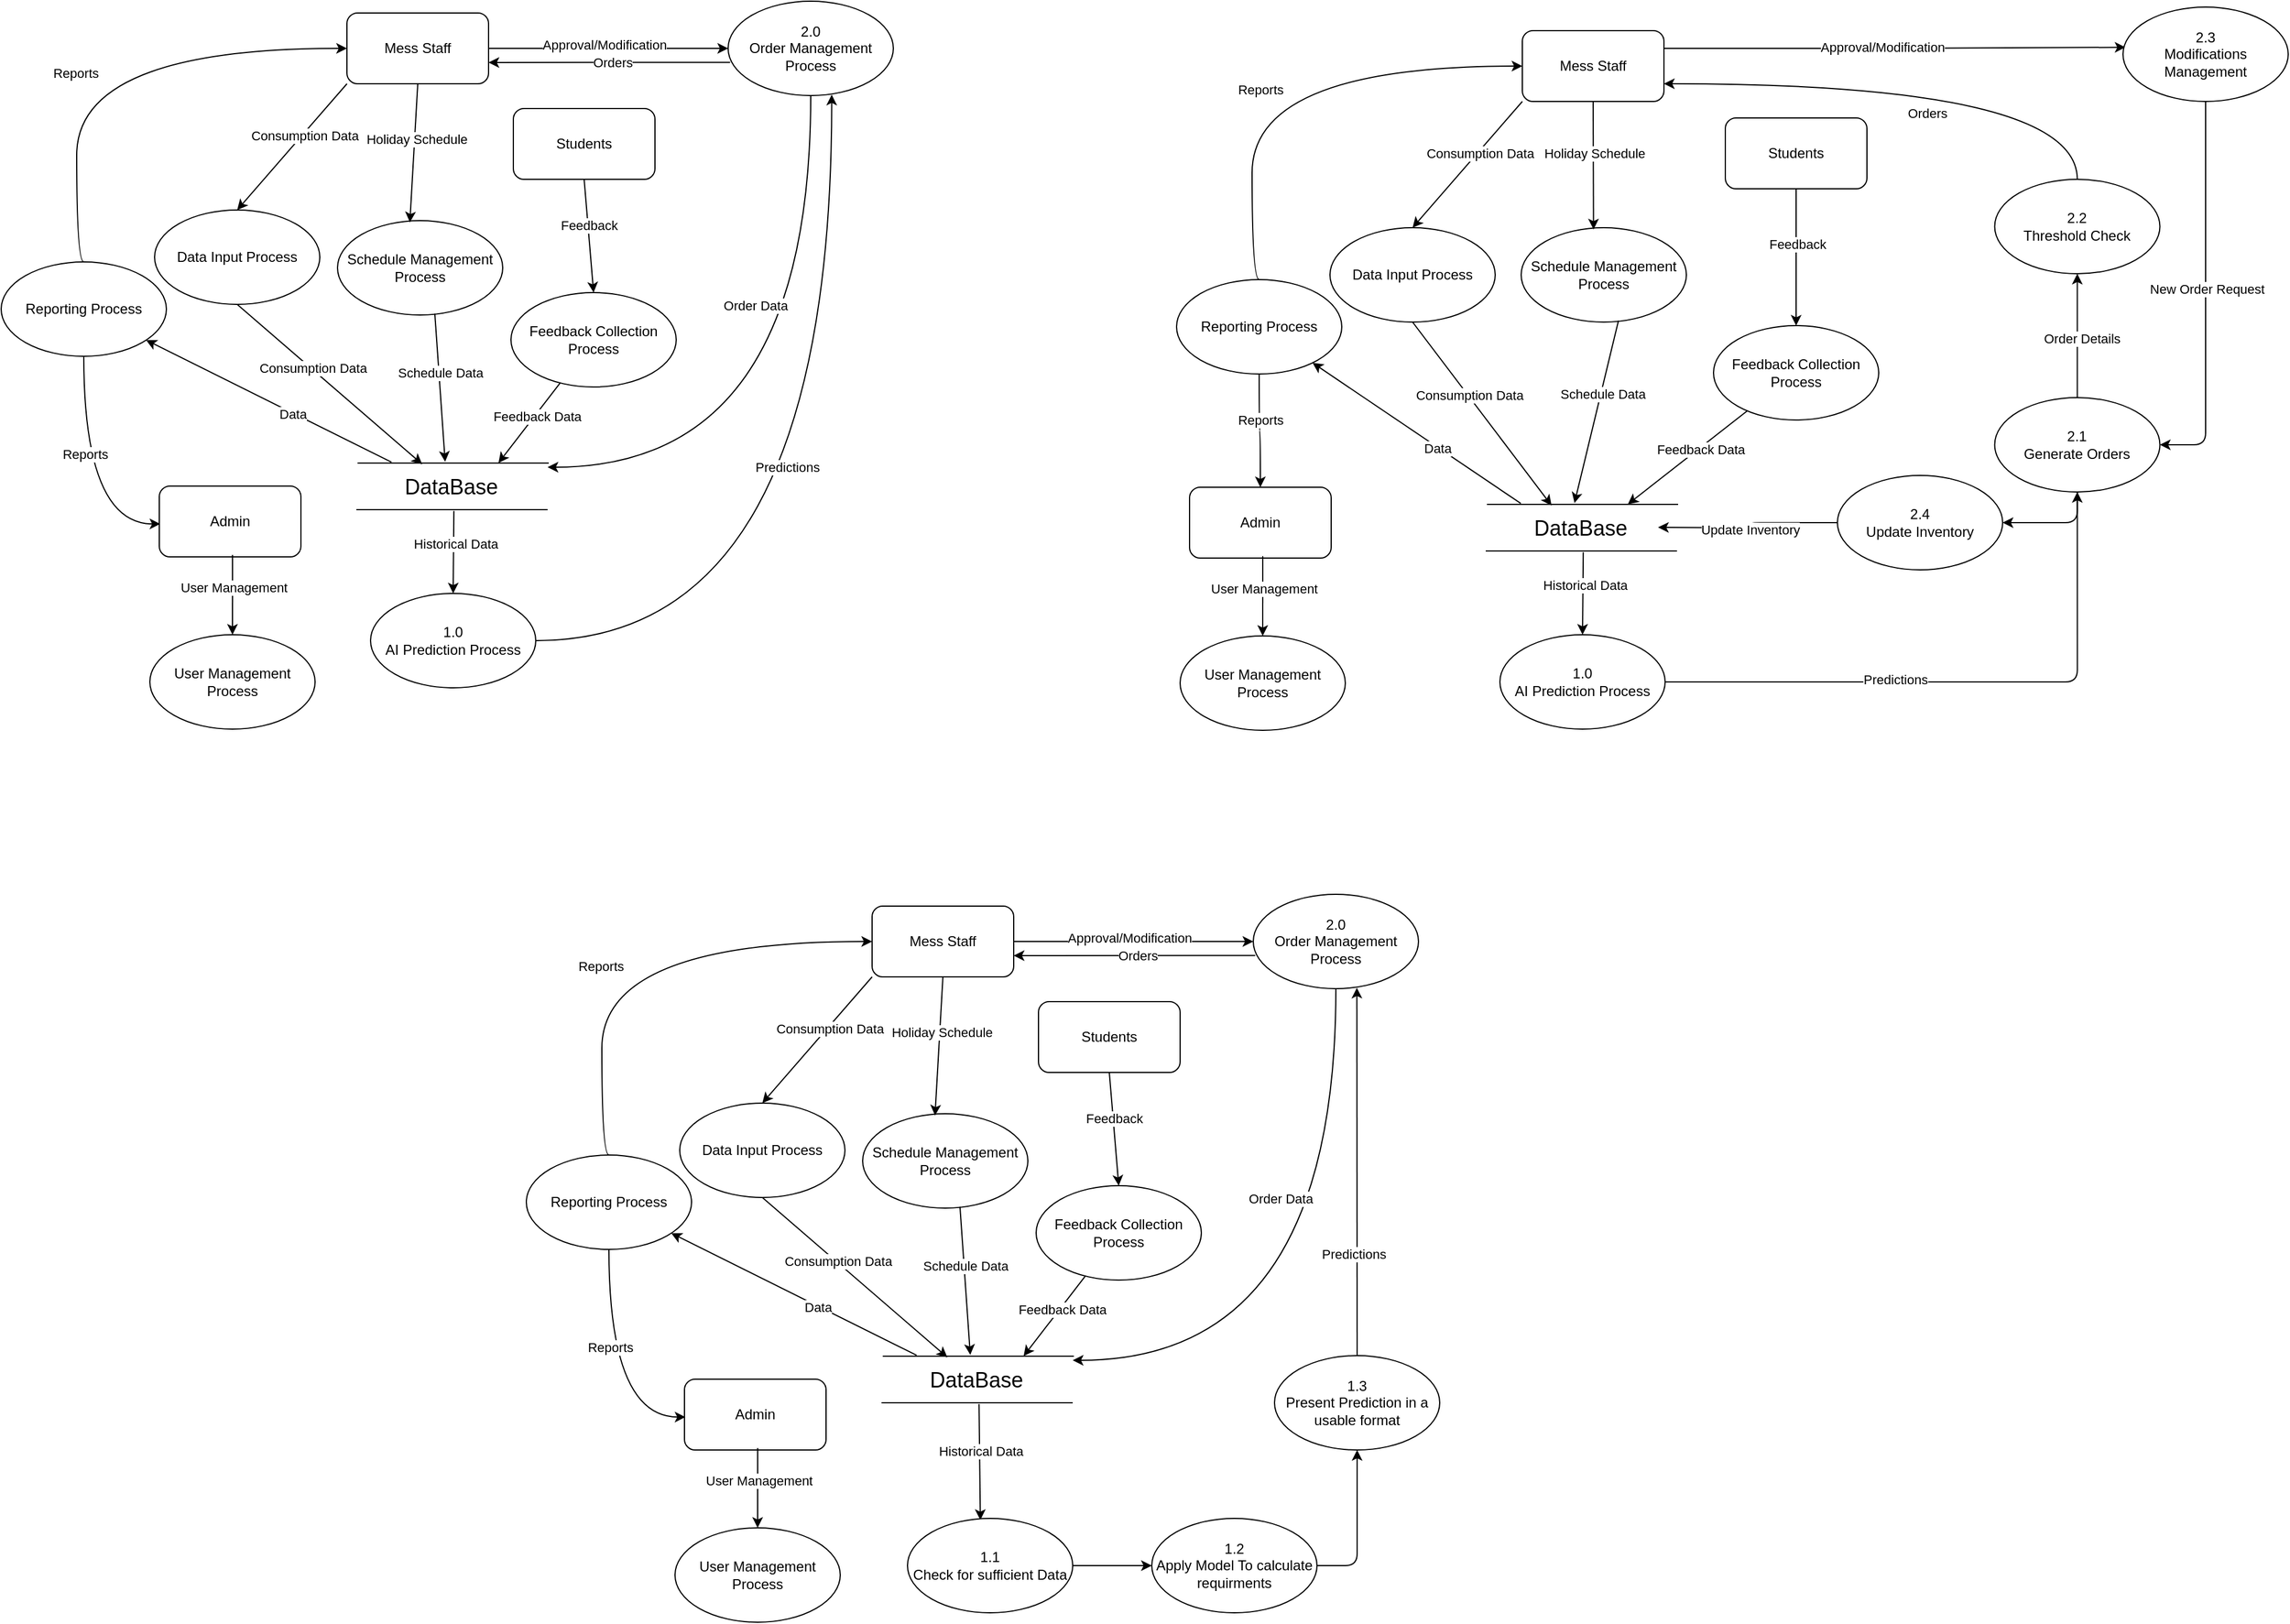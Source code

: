 <mxfile version="24.7.17">
  <diagram name="Page-1" id="_5lLeDn2Kaf3-pnOliNX">
    <mxGraphModel dx="4229" dy="1807" grid="0" gridSize="10" guides="1" tooltips="1" connect="1" arrows="1" fold="1" page="0" pageScale="1" pageWidth="827" pageHeight="1169" math="0" shadow="0">
      <root>
        <mxCell id="0" />
        <mxCell id="1" parent="0" />
        <mxCell id="Yee4-pFSkMJ26Bcqy1Td-12" value="Admin" style="rounded=1;whiteSpace=wrap;html=1;" vertex="1" parent="1">
          <mxGeometry x="-371" y="196" width="120" height="60" as="geometry" />
        </mxCell>
        <mxCell id="Yee4-pFSkMJ26Bcqy1Td-13" value="User Management Process" style="ellipse;whiteSpace=wrap;html=1;rounded=1;" vertex="1" parent="1">
          <mxGeometry x="-379" y="322" width="140" height="80" as="geometry" />
        </mxCell>
        <mxCell id="Yee4-pFSkMJ26Bcqy1Td-152" style="edgeStyle=orthogonalEdgeStyle;rounded=1;orthogonalLoop=1;jettySize=auto;html=1;entryX=0;entryY=0.5;entryDx=0;entryDy=0;" edge="1" parent="1" source="Yee4-pFSkMJ26Bcqy1Td-14" target="Yee4-pFSkMJ26Bcqy1Td-20">
          <mxGeometry relative="1" as="geometry" />
        </mxCell>
        <mxCell id="Yee4-pFSkMJ26Bcqy1Td-153" value="Approval/Modification" style="edgeLabel;html=1;align=center;verticalAlign=middle;resizable=0;points=[];rounded=1;" vertex="1" connectable="0" parent="Yee4-pFSkMJ26Bcqy1Td-152">
          <mxGeometry x="-0.04" y="3" relative="1" as="geometry">
            <mxPoint as="offset" />
          </mxGeometry>
        </mxCell>
        <mxCell id="Yee4-pFSkMJ26Bcqy1Td-14" value="Mess Staff" style="rounded=1;whiteSpace=wrap;html=1;" vertex="1" parent="1">
          <mxGeometry x="-212" y="-205" width="120" height="60" as="geometry" />
        </mxCell>
        <mxCell id="Yee4-pFSkMJ26Bcqy1Td-15" value="Data Input Process" style="ellipse;whiteSpace=wrap;html=1;rounded=1;" vertex="1" parent="1">
          <mxGeometry x="-375" y="-38" width="140" height="80" as="geometry" />
        </mxCell>
        <mxCell id="Yee4-pFSkMJ26Bcqy1Td-16" value="Schedule Management Process" style="ellipse;whiteSpace=wrap;html=1;rounded=1;" vertex="1" parent="1">
          <mxGeometry x="-220" y="-29" width="140" height="80" as="geometry" />
        </mxCell>
        <mxCell id="Yee4-pFSkMJ26Bcqy1Td-17" value="Students" style="rounded=1;whiteSpace=wrap;html=1;" vertex="1" parent="1">
          <mxGeometry x="-71" y="-124" width="120" height="60" as="geometry" />
        </mxCell>
        <mxCell id="Yee4-pFSkMJ26Bcqy1Td-18" value="Feedback Collection Process" style="ellipse;whiteSpace=wrap;html=1;rounded=1;" vertex="1" parent="1">
          <mxGeometry x="-73" y="32" width="140" height="80" as="geometry" />
        </mxCell>
        <mxCell id="Yee4-pFSkMJ26Bcqy1Td-19" value="1.0&lt;br&gt;&lt;div&gt;AI Prediction Process&lt;/div&gt;" style="ellipse;whiteSpace=wrap;html=1;rounded=1;" vertex="1" parent="1">
          <mxGeometry x="-192" y="287" width="140" height="80" as="geometry" />
        </mxCell>
        <mxCell id="Yee4-pFSkMJ26Bcqy1Td-20" value="2.0&lt;br&gt;&lt;div&gt;Order Management Process&lt;/div&gt;" style="ellipse;whiteSpace=wrap;html=1;rounded=1;" vertex="1" parent="1">
          <mxGeometry x="111" y="-215" width="140" height="80" as="geometry" />
        </mxCell>
        <mxCell id="Yee4-pFSkMJ26Bcqy1Td-22" value="Reporting Process" style="ellipse;whiteSpace=wrap;html=1;rounded=1;" vertex="1" parent="1">
          <mxGeometry x="-505" y="6" width="140" height="80" as="geometry" />
        </mxCell>
        <mxCell id="Yee4-pFSkMJ26Bcqy1Td-23" value="" style="endArrow=classic;html=1;exitX=0.517;exitY=0.973;exitDx=0;exitDy=0;entryX=0.5;entryY=0;entryDx=0;entryDy=0;edgeStyle=orthogonalEdgeStyle;curved=1;exitPerimeter=0;" edge="1" parent="1" source="Yee4-pFSkMJ26Bcqy1Td-12" target="Yee4-pFSkMJ26Bcqy1Td-13">
          <mxGeometry width="50" height="50" relative="1" as="geometry">
            <mxPoint x="-370" y="496" as="sourcePoint" />
            <mxPoint x="-320" y="446" as="targetPoint" />
          </mxGeometry>
        </mxCell>
        <mxCell id="Yee4-pFSkMJ26Bcqy1Td-24" value="User Management" style="edgeLabel;html=1;align=center;verticalAlign=middle;resizable=0;points=[];rounded=1;" vertex="1" connectable="0" parent="Yee4-pFSkMJ26Bcqy1Td-23">
          <mxGeometry x="-0.2" y="1" relative="1" as="geometry">
            <mxPoint as="offset" />
          </mxGeometry>
        </mxCell>
        <mxCell id="Yee4-pFSkMJ26Bcqy1Td-25" value="" style="endArrow=classic;html=1;exitX=0;exitY=1;exitDx=0;exitDy=0;entryX=0.5;entryY=0;entryDx=0;entryDy=0;" edge="1" parent="1" source="Yee4-pFSkMJ26Bcqy1Td-14" target="Yee4-pFSkMJ26Bcqy1Td-15">
          <mxGeometry width="50" height="50" relative="1" as="geometry">
            <mxPoint x="-370" y="496" as="sourcePoint" />
            <mxPoint x="-320" y="446" as="targetPoint" />
          </mxGeometry>
        </mxCell>
        <mxCell id="Yee4-pFSkMJ26Bcqy1Td-26" value="Consumption Data" style="edgeLabel;html=1;align=center;verticalAlign=middle;resizable=0;points=[];rounded=1;" vertex="1" connectable="0" parent="Yee4-pFSkMJ26Bcqy1Td-25">
          <mxGeometry x="-0.2" y="1" relative="1" as="geometry">
            <mxPoint as="offset" />
          </mxGeometry>
        </mxCell>
        <mxCell id="Yee4-pFSkMJ26Bcqy1Td-27" value="" style="endArrow=classic;html=1;exitX=0.5;exitY=1;exitDx=0;exitDy=0;entryX=0.438;entryY=0.018;entryDx=0;entryDy=0;entryPerimeter=0;" edge="1" parent="1" source="Yee4-pFSkMJ26Bcqy1Td-14" target="Yee4-pFSkMJ26Bcqy1Td-16">
          <mxGeometry width="50" height="50" relative="1" as="geometry">
            <mxPoint x="-370" y="496" as="sourcePoint" />
            <mxPoint x="-320" y="446" as="targetPoint" />
          </mxGeometry>
        </mxCell>
        <mxCell id="Yee4-pFSkMJ26Bcqy1Td-28" value="Holiday Schedule" style="edgeLabel;html=1;align=center;verticalAlign=middle;resizable=0;points=[];rounded=1;" vertex="1" connectable="0" parent="Yee4-pFSkMJ26Bcqy1Td-27">
          <mxGeometry x="-0.2" y="1" relative="1" as="geometry">
            <mxPoint as="offset" />
          </mxGeometry>
        </mxCell>
        <mxCell id="Yee4-pFSkMJ26Bcqy1Td-29" value="" style="endArrow=classic;html=1;exitX=0.5;exitY=1;exitDx=0;exitDy=0;entryX=0.5;entryY=0;entryDx=0;entryDy=0;" edge="1" parent="1" source="Yee4-pFSkMJ26Bcqy1Td-17" target="Yee4-pFSkMJ26Bcqy1Td-18">
          <mxGeometry width="50" height="50" relative="1" as="geometry">
            <mxPoint x="-370" y="496" as="sourcePoint" />
            <mxPoint x="-320" y="446" as="targetPoint" />
          </mxGeometry>
        </mxCell>
        <mxCell id="Yee4-pFSkMJ26Bcqy1Td-30" value="Feedback" style="edgeLabel;html=1;align=center;verticalAlign=middle;resizable=0;points=[];rounded=1;" vertex="1" connectable="0" parent="Yee4-pFSkMJ26Bcqy1Td-29">
          <mxGeometry x="-0.2" y="1" relative="1" as="geometry">
            <mxPoint as="offset" />
          </mxGeometry>
        </mxCell>
        <mxCell id="Yee4-pFSkMJ26Bcqy1Td-33" value="" style="endArrow=classic;html=1;exitX=0.5;exitY=1;exitDx=0;exitDy=0;entryX=0.338;entryY=0.589;entryDx=0;entryDy=0;entryPerimeter=0;" edge="1" parent="1" source="Yee4-pFSkMJ26Bcqy1Td-15" target="Yee4-pFSkMJ26Bcqy1Td-66">
          <mxGeometry width="50" height="50" relative="1" as="geometry">
            <mxPoint x="-370" y="496" as="sourcePoint" />
            <mxPoint x="-152" y="172" as="targetPoint" />
          </mxGeometry>
        </mxCell>
        <mxCell id="Yee4-pFSkMJ26Bcqy1Td-34" value="Consumption Data" style="edgeLabel;html=1;align=center;verticalAlign=middle;resizable=0;points=[];rounded=1;" vertex="1" connectable="0" parent="Yee4-pFSkMJ26Bcqy1Td-33">
          <mxGeometry x="-0.2" y="1" relative="1" as="geometry">
            <mxPoint as="offset" />
          </mxGeometry>
        </mxCell>
        <mxCell id="Yee4-pFSkMJ26Bcqy1Td-35" value="" style="endArrow=classic;html=1;exitX=0.589;exitY=0.985;exitDx=0;exitDy=0;exitPerimeter=0;entryX=0.458;entryY=0.397;entryDx=0;entryDy=0;entryPerimeter=0;" edge="1" parent="1" source="Yee4-pFSkMJ26Bcqy1Td-16" target="Yee4-pFSkMJ26Bcqy1Td-66">
          <mxGeometry width="50" height="50" relative="1" as="geometry">
            <mxPoint x="-370" y="496" as="sourcePoint" />
            <mxPoint x="-122" y="130" as="targetPoint" />
          </mxGeometry>
        </mxCell>
        <mxCell id="Yee4-pFSkMJ26Bcqy1Td-36" value="Schedule Data" style="edgeLabel;html=1;align=center;verticalAlign=middle;resizable=0;points=[];rounded=1;" vertex="1" connectable="0" parent="Yee4-pFSkMJ26Bcqy1Td-35">
          <mxGeometry x="-0.2" y="1" relative="1" as="geometry">
            <mxPoint as="offset" />
          </mxGeometry>
        </mxCell>
        <mxCell id="Yee4-pFSkMJ26Bcqy1Td-37" value="" style="endArrow=classic;html=1;entryX=0.737;entryY=0.493;entryDx=0;entryDy=0;entryPerimeter=0;" edge="1" parent="1" source="Yee4-pFSkMJ26Bcqy1Td-18" target="Yee4-pFSkMJ26Bcqy1Td-66">
          <mxGeometry width="50" height="50" relative="1" as="geometry">
            <mxPoint x="-370" y="496" as="sourcePoint" />
            <mxPoint x="-93.86" y="142.32" as="targetPoint" />
          </mxGeometry>
        </mxCell>
        <mxCell id="Yee4-pFSkMJ26Bcqy1Td-38" value="Feedback Data" style="edgeLabel;html=1;align=center;verticalAlign=middle;resizable=0;points=[];rounded=1;" vertex="1" connectable="0" parent="Yee4-pFSkMJ26Bcqy1Td-37">
          <mxGeometry x="-0.2" y="1" relative="1" as="geometry">
            <mxPoint as="offset" />
          </mxGeometry>
        </mxCell>
        <mxCell id="Yee4-pFSkMJ26Bcqy1Td-39" value="" style="endArrow=classic;html=1;entryX=0.5;entryY=0;entryDx=0;entryDy=0;exitX=0.51;exitY=0.64;exitDx=0;exitDy=0;exitPerimeter=0;" edge="1" parent="1" source="Yee4-pFSkMJ26Bcqy1Td-67" target="Yee4-pFSkMJ26Bcqy1Td-19">
          <mxGeometry width="50" height="50" relative="1" as="geometry">
            <mxPoint x="-120" y="227" as="sourcePoint" />
            <mxPoint x="-110" y="421" as="targetPoint" />
          </mxGeometry>
        </mxCell>
        <mxCell id="Yee4-pFSkMJ26Bcqy1Td-40" value="Historical Data" style="edgeLabel;html=1;align=center;verticalAlign=middle;resizable=0;points=[];rounded=1;" vertex="1" connectable="0" parent="Yee4-pFSkMJ26Bcqy1Td-39">
          <mxGeometry x="-0.2" y="1" relative="1" as="geometry">
            <mxPoint as="offset" />
          </mxGeometry>
        </mxCell>
        <mxCell id="Yee4-pFSkMJ26Bcqy1Td-41" value="" style="endArrow=classic;html=1;exitX=0.5;exitY=1;exitDx=0;exitDy=0;edgeStyle=orthogonalEdgeStyle;curved=1;entryX=0.994;entryY=0.818;entryDx=0;entryDy=0;entryPerimeter=0;" edge="1" parent="1" source="Yee4-pFSkMJ26Bcqy1Td-20" target="Yee4-pFSkMJ26Bcqy1Td-66">
          <mxGeometry width="50" height="50" relative="1" as="geometry">
            <mxPoint x="-370" y="496" as="sourcePoint" />
            <mxPoint x="-121" y="173" as="targetPoint" />
          </mxGeometry>
        </mxCell>
        <mxCell id="Yee4-pFSkMJ26Bcqy1Td-42" value="Order Data" style="edgeLabel;html=1;align=center;verticalAlign=middle;resizable=0;points=[];rounded=1;" vertex="1" connectable="0" parent="Yee4-pFSkMJ26Bcqy1Td-41">
          <mxGeometry x="-0.2" y="1" relative="1" as="geometry">
            <mxPoint x="-48" y="-37" as="offset" />
          </mxGeometry>
        </mxCell>
        <mxCell id="Yee4-pFSkMJ26Bcqy1Td-43" value="" style="endArrow=classic;html=1;entryX=1;entryY=0.5;entryDx=0;entryDy=0;exitX=0.012;exitY=0.648;exitDx=0;exitDy=0;exitPerimeter=0;" edge="1" parent="1" source="Yee4-pFSkMJ26Bcqy1Td-20">
          <mxGeometry width="50" height="50" relative="1" as="geometry">
            <mxPoint x="78" y="-163" as="sourcePoint" />
            <mxPoint x="-92" y="-163" as="targetPoint" />
          </mxGeometry>
        </mxCell>
        <mxCell id="Yee4-pFSkMJ26Bcqy1Td-44" value="Orders" style="edgeLabel;html=1;align=center;verticalAlign=middle;resizable=0;points=[];rounded=1;" vertex="1" connectable="0" parent="Yee4-pFSkMJ26Bcqy1Td-43">
          <mxGeometry x="-0.2" y="1" relative="1" as="geometry">
            <mxPoint x="-18" y="-1" as="offset" />
          </mxGeometry>
        </mxCell>
        <mxCell id="Yee4-pFSkMJ26Bcqy1Td-45" value="" style="endArrow=classic;html=1;exitX=0.5;exitY=1;exitDx=0;exitDy=0;entryX=0.007;entryY=0.535;entryDx=0;entryDy=0;edgeStyle=orthogonalEdgeStyle;curved=1;entryPerimeter=0;" edge="1" parent="1" source="Yee4-pFSkMJ26Bcqy1Td-22" target="Yee4-pFSkMJ26Bcqy1Td-12">
          <mxGeometry width="50" height="50" relative="1" as="geometry">
            <mxPoint x="-370" y="496" as="sourcePoint" />
            <mxPoint x="-320" y="446" as="targetPoint" />
          </mxGeometry>
        </mxCell>
        <mxCell id="Yee4-pFSkMJ26Bcqy1Td-46" value="Reports" style="edgeLabel;html=1;align=center;verticalAlign=middle;resizable=0;points=[];rounded=1;" vertex="1" connectable="0" parent="Yee4-pFSkMJ26Bcqy1Td-45">
          <mxGeometry x="-0.2" y="1" relative="1" as="geometry">
            <mxPoint as="offset" />
          </mxGeometry>
        </mxCell>
        <mxCell id="Yee4-pFSkMJ26Bcqy1Td-47" value="" style="endArrow=classic;html=1;exitX=0.5;exitY=0;exitDx=0;exitDy=0;entryX=0;entryY=0.5;entryDx=0;entryDy=0;edgeStyle=orthogonalEdgeStyle;curved=1;" edge="1" parent="1" source="Yee4-pFSkMJ26Bcqy1Td-22" target="Yee4-pFSkMJ26Bcqy1Td-14">
          <mxGeometry width="50" height="50" relative="1" as="geometry">
            <mxPoint x="-370" y="496" as="sourcePoint" />
            <mxPoint x="-320" y="446" as="targetPoint" />
            <Array as="points">
              <mxPoint x="-441" y="6" />
              <mxPoint x="-441" y="-175" />
            </Array>
          </mxGeometry>
        </mxCell>
        <mxCell id="Yee4-pFSkMJ26Bcqy1Td-48" value="Reports" style="edgeLabel;html=1;align=center;verticalAlign=middle;resizable=0;points=[];rounded=1;" vertex="1" connectable="0" parent="Yee4-pFSkMJ26Bcqy1Td-47">
          <mxGeometry x="-0.2" y="1" relative="1" as="geometry">
            <mxPoint as="offset" />
          </mxGeometry>
        </mxCell>
        <mxCell id="Yee4-pFSkMJ26Bcqy1Td-49" value="" style="endArrow=classic;html=1;exitX=0.177;exitY=0.428;exitDx=0;exitDy=0;exitPerimeter=0;" edge="1" parent="1" source="Yee4-pFSkMJ26Bcqy1Td-66" target="Yee4-pFSkMJ26Bcqy1Td-22">
          <mxGeometry width="50" height="50" relative="1" as="geometry">
            <mxPoint x="-147.8" y="206.0" as="sourcePoint" />
            <mxPoint x="-320" y="446" as="targetPoint" />
          </mxGeometry>
        </mxCell>
        <mxCell id="Yee4-pFSkMJ26Bcqy1Td-50" value="Data" style="edgeLabel;html=1;align=center;verticalAlign=middle;resizable=0;points=[];rounded=1;" vertex="1" connectable="0" parent="Yee4-pFSkMJ26Bcqy1Td-49">
          <mxGeometry x="-0.2" y="1" relative="1" as="geometry">
            <mxPoint as="offset" />
          </mxGeometry>
        </mxCell>
        <mxCell id="Yee4-pFSkMJ26Bcqy1Td-66" value="" style="line;strokeWidth=1;fillColor=none;align=left;verticalAlign=middle;spacingTop=-1;spacingLeft=3;spacingRight=3;rotatable=0;labelPosition=right;points=[];portConstraint=eastwest;strokeColor=inherit;rounded=1;" vertex="1" parent="1">
          <mxGeometry x="-203" y="171" width="162" height="11" as="geometry" />
        </mxCell>
        <mxCell id="Yee4-pFSkMJ26Bcqy1Td-67" value="" style="line;strokeWidth=1;fillColor=none;align=left;verticalAlign=middle;spacingTop=-1;spacingLeft=3;spacingRight=3;rotatable=0;labelPosition=right;points=[];portConstraint=eastwest;strokeColor=inherit;rounded=1;" vertex="1" parent="1">
          <mxGeometry x="-204" y="212" width="162" height="8" as="geometry" />
        </mxCell>
        <mxCell id="Yee4-pFSkMJ26Bcqy1Td-71" value="&lt;font style=&quot;font-size: 18px;&quot;&gt;DataBase&lt;/font&gt;" style="text;html=1;align=center;verticalAlign=middle;resizable=0;points=[];autosize=1;strokeColor=none;fillColor=none;" vertex="1" parent="1">
          <mxGeometry x="-172.5" y="180" width="97" height="34" as="geometry" />
        </mxCell>
        <mxCell id="Yee4-pFSkMJ26Bcqy1Td-72" style="edgeStyle=orthogonalEdgeStyle;rounded=1;orthogonalLoop=1;jettySize=auto;html=1;entryX=0.627;entryY=0.99;entryDx=0;entryDy=0;entryPerimeter=0;curved=1;" edge="1" parent="1" source="Yee4-pFSkMJ26Bcqy1Td-19" target="Yee4-pFSkMJ26Bcqy1Td-20">
          <mxGeometry relative="1" as="geometry" />
        </mxCell>
        <mxCell id="Yee4-pFSkMJ26Bcqy1Td-73" value="Predictions" style="edgeLabel;html=1;align=center;verticalAlign=middle;resizable=0;points=[];rounded=1;" vertex="1" connectable="0" parent="Yee4-pFSkMJ26Bcqy1Td-72">
          <mxGeometry x="0.116" y="38" relative="1" as="geometry">
            <mxPoint as="offset" />
          </mxGeometry>
        </mxCell>
        <mxCell id="Yee4-pFSkMJ26Bcqy1Td-110" value="Admin" style="rounded=1;whiteSpace=wrap;html=1;" vertex="1" parent="1">
          <mxGeometry x="502" y="197" width="120" height="60" as="geometry" />
        </mxCell>
        <mxCell id="Yee4-pFSkMJ26Bcqy1Td-111" value="User Management Process" style="ellipse;whiteSpace=wrap;html=1;rounded=1;" vertex="1" parent="1">
          <mxGeometry x="494" y="323" width="140" height="80" as="geometry" />
        </mxCell>
        <mxCell id="Yee4-pFSkMJ26Bcqy1Td-156" style="edgeStyle=orthogonalEdgeStyle;rounded=1;orthogonalLoop=1;jettySize=auto;html=1;exitX=1;exitY=0.25;exitDx=0;exitDy=0;entryX=0.015;entryY=0.426;entryDx=0;entryDy=0;entryPerimeter=0;" edge="1" parent="1" source="Yee4-pFSkMJ26Bcqy1Td-112" target="Yee4-pFSkMJ26Bcqy1Td-149">
          <mxGeometry relative="1" as="geometry">
            <mxPoint x="1013.947" y="-175.158" as="targetPoint" />
          </mxGeometry>
        </mxCell>
        <mxCell id="Yee4-pFSkMJ26Bcqy1Td-158" value="Text" style="edgeLabel;html=1;align=center;verticalAlign=middle;resizable=0;points=[];rounded=1;" vertex="1" connectable="0" parent="Yee4-pFSkMJ26Bcqy1Td-156">
          <mxGeometry x="-0.065" y="-1" relative="1" as="geometry">
            <mxPoint as="offset" />
          </mxGeometry>
        </mxCell>
        <mxCell id="Yee4-pFSkMJ26Bcqy1Td-159" value="Approval/Modification" style="edgeLabel;html=1;align=center;verticalAlign=middle;resizable=0;points=[];rounded=1;" vertex="1" connectable="0" parent="Yee4-pFSkMJ26Bcqy1Td-156">
          <mxGeometry x="-0.059" y="-3" relative="1" as="geometry">
            <mxPoint y="-4" as="offset" />
          </mxGeometry>
        </mxCell>
        <mxCell id="Yee4-pFSkMJ26Bcqy1Td-112" value="Mess Staff" style="rounded=1;whiteSpace=wrap;html=1;" vertex="1" parent="1">
          <mxGeometry x="784" y="-190" width="120" height="60" as="geometry" />
        </mxCell>
        <mxCell id="Yee4-pFSkMJ26Bcqy1Td-113" value="Data Input Process" style="ellipse;whiteSpace=wrap;html=1;rounded=1;" vertex="1" parent="1">
          <mxGeometry x="621" y="-23" width="140" height="80" as="geometry" />
        </mxCell>
        <mxCell id="Yee4-pFSkMJ26Bcqy1Td-114" value="Schedule Management Process" style="ellipse;whiteSpace=wrap;html=1;rounded=1;" vertex="1" parent="1">
          <mxGeometry x="783" y="-23" width="140" height="80" as="geometry" />
        </mxCell>
        <mxCell id="Yee4-pFSkMJ26Bcqy1Td-115" value="Students" style="rounded=1;whiteSpace=wrap;html=1;" vertex="1" parent="1">
          <mxGeometry x="956" y="-116" width="120" height="60" as="geometry" />
        </mxCell>
        <mxCell id="Yee4-pFSkMJ26Bcqy1Td-116" value="Feedback Collection Process" style="ellipse;whiteSpace=wrap;html=1;rounded=1;" vertex="1" parent="1">
          <mxGeometry x="946" y="60" width="140" height="80" as="geometry" />
        </mxCell>
        <mxCell id="Yee4-pFSkMJ26Bcqy1Td-148" style="edgeStyle=orthogonalEdgeStyle;rounded=1;orthogonalLoop=1;jettySize=auto;html=1;entryX=0.5;entryY=1;entryDx=0;entryDy=0;" edge="1" parent="1" source="Yee4-pFSkMJ26Bcqy1Td-117" target="Yee4-pFSkMJ26Bcqy1Td-146">
          <mxGeometry relative="1" as="geometry" />
        </mxCell>
        <mxCell id="Yee4-pFSkMJ26Bcqy1Td-151" value="Predictions" style="edgeLabel;html=1;align=center;verticalAlign=middle;resizable=0;points=[];rounded=1;" vertex="1" connectable="0" parent="Yee4-pFSkMJ26Bcqy1Td-148">
          <mxGeometry x="-0.236" y="2" relative="1" as="geometry">
            <mxPoint as="offset" />
          </mxGeometry>
        </mxCell>
        <mxCell id="Yee4-pFSkMJ26Bcqy1Td-117" value="1.0&lt;br&gt;&lt;div&gt;AI Prediction Process&lt;/div&gt;" style="ellipse;whiteSpace=wrap;html=1;rounded=1;" vertex="1" parent="1">
          <mxGeometry x="765" y="322" width="140" height="80" as="geometry" />
        </mxCell>
        <mxCell id="Yee4-pFSkMJ26Bcqy1Td-118" value="Reporting Process" style="ellipse;whiteSpace=wrap;html=1;rounded=1;" vertex="1" parent="1">
          <mxGeometry x="491" y="21" width="140" height="80" as="geometry" />
        </mxCell>
        <mxCell id="Yee4-pFSkMJ26Bcqy1Td-119" value="" style="endArrow=classic;html=1;exitX=0.517;exitY=0.973;exitDx=0;exitDy=0;entryX=0.5;entryY=0;entryDx=0;entryDy=0;edgeStyle=orthogonalEdgeStyle;curved=1;exitPerimeter=0;" edge="1" parent="1" source="Yee4-pFSkMJ26Bcqy1Td-110" target="Yee4-pFSkMJ26Bcqy1Td-111">
          <mxGeometry width="50" height="50" relative="1" as="geometry">
            <mxPoint x="503" y="497" as="sourcePoint" />
            <mxPoint x="553" y="447" as="targetPoint" />
          </mxGeometry>
        </mxCell>
        <mxCell id="Yee4-pFSkMJ26Bcqy1Td-120" value="User Management" style="edgeLabel;html=1;align=center;verticalAlign=middle;resizable=0;points=[];rounded=1;" vertex="1" connectable="0" parent="Yee4-pFSkMJ26Bcqy1Td-119">
          <mxGeometry x="-0.2" y="1" relative="1" as="geometry">
            <mxPoint as="offset" />
          </mxGeometry>
        </mxCell>
        <mxCell id="Yee4-pFSkMJ26Bcqy1Td-121" value="" style="endArrow=classic;html=1;exitX=0;exitY=1;exitDx=0;exitDy=0;entryX=0.5;entryY=0;entryDx=0;entryDy=0;" edge="1" parent="1" source="Yee4-pFSkMJ26Bcqy1Td-112" target="Yee4-pFSkMJ26Bcqy1Td-113">
          <mxGeometry width="50" height="50" relative="1" as="geometry">
            <mxPoint x="626" y="511" as="sourcePoint" />
            <mxPoint x="676" y="461" as="targetPoint" />
          </mxGeometry>
        </mxCell>
        <mxCell id="Yee4-pFSkMJ26Bcqy1Td-122" value="Consumption Data" style="edgeLabel;html=1;align=center;verticalAlign=middle;resizable=0;points=[];rounded=1;" vertex="1" connectable="0" parent="Yee4-pFSkMJ26Bcqy1Td-121">
          <mxGeometry x="-0.2" y="1" relative="1" as="geometry">
            <mxPoint as="offset" />
          </mxGeometry>
        </mxCell>
        <mxCell id="Yee4-pFSkMJ26Bcqy1Td-123" value="" style="endArrow=classic;html=1;exitX=0.5;exitY=1;exitDx=0;exitDy=0;entryX=0.438;entryY=0.018;entryDx=0;entryDy=0;entryPerimeter=0;" edge="1" parent="1" source="Yee4-pFSkMJ26Bcqy1Td-112" target="Yee4-pFSkMJ26Bcqy1Td-114">
          <mxGeometry width="50" height="50" relative="1" as="geometry">
            <mxPoint x="626" y="511" as="sourcePoint" />
            <mxPoint x="676" y="461" as="targetPoint" />
          </mxGeometry>
        </mxCell>
        <mxCell id="Yee4-pFSkMJ26Bcqy1Td-124" value="Holiday Schedule" style="edgeLabel;html=1;align=center;verticalAlign=middle;resizable=0;points=[];rounded=1;" vertex="1" connectable="0" parent="Yee4-pFSkMJ26Bcqy1Td-123">
          <mxGeometry x="-0.2" y="1" relative="1" as="geometry">
            <mxPoint as="offset" />
          </mxGeometry>
        </mxCell>
        <mxCell id="Yee4-pFSkMJ26Bcqy1Td-125" value="" style="endArrow=classic;html=1;exitX=0.5;exitY=1;exitDx=0;exitDy=0;entryX=0.5;entryY=0;entryDx=0;entryDy=0;" edge="1" parent="1" source="Yee4-pFSkMJ26Bcqy1Td-115" target="Yee4-pFSkMJ26Bcqy1Td-116">
          <mxGeometry width="50" height="50" relative="1" as="geometry">
            <mxPoint x="626" y="511" as="sourcePoint" />
            <mxPoint x="676" y="461" as="targetPoint" />
          </mxGeometry>
        </mxCell>
        <mxCell id="Yee4-pFSkMJ26Bcqy1Td-126" value="Feedback" style="edgeLabel;html=1;align=center;verticalAlign=middle;resizable=0;points=[];rounded=1;" vertex="1" connectable="0" parent="Yee4-pFSkMJ26Bcqy1Td-125">
          <mxGeometry x="-0.2" y="1" relative="1" as="geometry">
            <mxPoint as="offset" />
          </mxGeometry>
        </mxCell>
        <mxCell id="Yee4-pFSkMJ26Bcqy1Td-127" value="" style="endArrow=classic;html=1;exitX=0.5;exitY=1;exitDx=0;exitDy=0;entryX=0.338;entryY=0.589;entryDx=0;entryDy=0;entryPerimeter=0;" edge="1" parent="1" source="Yee4-pFSkMJ26Bcqy1Td-113" target="Yee4-pFSkMJ26Bcqy1Td-143">
          <mxGeometry width="50" height="50" relative="1" as="geometry">
            <mxPoint x="626" y="511" as="sourcePoint" />
            <mxPoint x="844" y="187" as="targetPoint" />
          </mxGeometry>
        </mxCell>
        <mxCell id="Yee4-pFSkMJ26Bcqy1Td-128" value="Consumption Data" style="edgeLabel;html=1;align=center;verticalAlign=middle;resizable=0;points=[];rounded=1;" vertex="1" connectable="0" parent="Yee4-pFSkMJ26Bcqy1Td-127">
          <mxGeometry x="-0.2" y="1" relative="1" as="geometry">
            <mxPoint as="offset" />
          </mxGeometry>
        </mxCell>
        <mxCell id="Yee4-pFSkMJ26Bcqy1Td-129" value="" style="endArrow=classic;html=1;exitX=0.589;exitY=0.985;exitDx=0;exitDy=0;exitPerimeter=0;entryX=0.458;entryY=0.397;entryDx=0;entryDy=0;entryPerimeter=0;" edge="1" parent="1" source="Yee4-pFSkMJ26Bcqy1Td-114" target="Yee4-pFSkMJ26Bcqy1Td-143">
          <mxGeometry width="50" height="50" relative="1" as="geometry">
            <mxPoint x="626" y="511" as="sourcePoint" />
            <mxPoint x="874" y="145" as="targetPoint" />
          </mxGeometry>
        </mxCell>
        <mxCell id="Yee4-pFSkMJ26Bcqy1Td-130" value="Schedule Data" style="edgeLabel;html=1;align=center;verticalAlign=middle;resizable=0;points=[];rounded=1;" vertex="1" connectable="0" parent="Yee4-pFSkMJ26Bcqy1Td-129">
          <mxGeometry x="-0.2" y="1" relative="1" as="geometry">
            <mxPoint as="offset" />
          </mxGeometry>
        </mxCell>
        <mxCell id="Yee4-pFSkMJ26Bcqy1Td-131" value="" style="endArrow=classic;html=1;entryX=0.737;entryY=0.493;entryDx=0;entryDy=0;entryPerimeter=0;" edge="1" parent="1" source="Yee4-pFSkMJ26Bcqy1Td-116" target="Yee4-pFSkMJ26Bcqy1Td-143">
          <mxGeometry width="50" height="50" relative="1" as="geometry">
            <mxPoint x="626" y="511" as="sourcePoint" />
            <mxPoint x="902.14" y="157.32" as="targetPoint" />
          </mxGeometry>
        </mxCell>
        <mxCell id="Yee4-pFSkMJ26Bcqy1Td-132" value="Feedback Data" style="edgeLabel;html=1;align=center;verticalAlign=middle;resizable=0;points=[];rounded=1;" vertex="1" connectable="0" parent="Yee4-pFSkMJ26Bcqy1Td-131">
          <mxGeometry x="-0.2" y="1" relative="1" as="geometry">
            <mxPoint as="offset" />
          </mxGeometry>
        </mxCell>
        <mxCell id="Yee4-pFSkMJ26Bcqy1Td-133" value="" style="endArrow=classic;html=1;entryX=0.5;entryY=0;entryDx=0;entryDy=0;exitX=0.51;exitY=0.64;exitDx=0;exitDy=0;exitPerimeter=0;" edge="1" parent="1" source="Yee4-pFSkMJ26Bcqy1Td-144" target="Yee4-pFSkMJ26Bcqy1Td-117">
          <mxGeometry width="50" height="50" relative="1" as="geometry">
            <mxPoint x="837" y="262" as="sourcePoint" />
            <mxPoint x="847" y="456" as="targetPoint" />
          </mxGeometry>
        </mxCell>
        <mxCell id="Yee4-pFSkMJ26Bcqy1Td-134" value="Historical Data" style="edgeLabel;html=1;align=center;verticalAlign=middle;resizable=0;points=[];rounded=1;" vertex="1" connectable="0" parent="Yee4-pFSkMJ26Bcqy1Td-133">
          <mxGeometry x="-0.2" y="1" relative="1" as="geometry">
            <mxPoint as="offset" />
          </mxGeometry>
        </mxCell>
        <mxCell id="Yee4-pFSkMJ26Bcqy1Td-135" value="" style="endArrow=classic;html=1;entryX=1;entryY=0.75;entryDx=0;entryDy=0;exitX=0.5;exitY=0;exitDx=0;exitDy=0;edgeStyle=orthogonalEdgeStyle;curved=1;" edge="1" parent="1" target="Yee4-pFSkMJ26Bcqy1Td-112" source="Yee4-pFSkMJ26Bcqy1Td-147">
          <mxGeometry width="50" height="50" relative="1" as="geometry">
            <mxPoint x="1203" y="-160" as="sourcePoint" />
            <mxPoint x="676" y="461" as="targetPoint" />
          </mxGeometry>
        </mxCell>
        <mxCell id="Yee4-pFSkMJ26Bcqy1Td-155" value="Orders" style="edgeLabel;html=1;align=center;verticalAlign=middle;resizable=0;points=[];rounded=1;" vertex="1" connectable="0" parent="Yee4-pFSkMJ26Bcqy1Td-135">
          <mxGeometry x="-0.121" y="36" relative="1" as="geometry">
            <mxPoint x="-19" y="-11" as="offset" />
          </mxGeometry>
        </mxCell>
        <mxCell id="Yee4-pFSkMJ26Bcqy1Td-137" value="" style="endArrow=classic;html=1;exitX=0.5;exitY=1;exitDx=0;exitDy=0;entryX=0.5;entryY=0;entryDx=0;entryDy=0;edgeStyle=orthogonalEdgeStyle;curved=1;" edge="1" parent="1" source="Yee4-pFSkMJ26Bcqy1Td-118" target="Yee4-pFSkMJ26Bcqy1Td-110">
          <mxGeometry width="50" height="50" relative="1" as="geometry">
            <mxPoint x="626" y="511" as="sourcePoint" />
            <mxPoint x="676" y="461" as="targetPoint" />
          </mxGeometry>
        </mxCell>
        <mxCell id="Yee4-pFSkMJ26Bcqy1Td-138" value="Reports" style="edgeLabel;html=1;align=center;verticalAlign=middle;resizable=0;points=[];rounded=1;" vertex="1" connectable="0" parent="Yee4-pFSkMJ26Bcqy1Td-137">
          <mxGeometry x="-0.2" y="1" relative="1" as="geometry">
            <mxPoint as="offset" />
          </mxGeometry>
        </mxCell>
        <mxCell id="Yee4-pFSkMJ26Bcqy1Td-139" value="" style="endArrow=classic;html=1;exitX=0.5;exitY=0;exitDx=0;exitDy=0;entryX=0;entryY=0.5;entryDx=0;entryDy=0;edgeStyle=orthogonalEdgeStyle;curved=1;" edge="1" parent="1" source="Yee4-pFSkMJ26Bcqy1Td-118" target="Yee4-pFSkMJ26Bcqy1Td-112">
          <mxGeometry width="50" height="50" relative="1" as="geometry">
            <mxPoint x="626" y="511" as="sourcePoint" />
            <mxPoint x="676" y="461" as="targetPoint" />
            <Array as="points">
              <mxPoint x="555" y="21" />
              <mxPoint x="555" y="-160" />
            </Array>
          </mxGeometry>
        </mxCell>
        <mxCell id="Yee4-pFSkMJ26Bcqy1Td-140" value="Reports" style="edgeLabel;html=1;align=center;verticalAlign=middle;resizable=0;points=[];rounded=1;" vertex="1" connectable="0" parent="Yee4-pFSkMJ26Bcqy1Td-139">
          <mxGeometry x="-0.2" y="1" relative="1" as="geometry">
            <mxPoint x="8" y="-1" as="offset" />
          </mxGeometry>
        </mxCell>
        <mxCell id="Yee4-pFSkMJ26Bcqy1Td-141" value="" style="endArrow=classic;html=1;exitX=0.177;exitY=0.428;exitDx=0;exitDy=0;exitPerimeter=0;" edge="1" parent="1" source="Yee4-pFSkMJ26Bcqy1Td-143" target="Yee4-pFSkMJ26Bcqy1Td-118">
          <mxGeometry width="50" height="50" relative="1" as="geometry">
            <mxPoint x="848.2" y="221.0" as="sourcePoint" />
            <mxPoint x="676" y="461" as="targetPoint" />
          </mxGeometry>
        </mxCell>
        <mxCell id="Yee4-pFSkMJ26Bcqy1Td-142" value="Data" style="edgeLabel;html=1;align=center;verticalAlign=middle;resizable=0;points=[];rounded=1;" vertex="1" connectable="0" parent="Yee4-pFSkMJ26Bcqy1Td-141">
          <mxGeometry x="-0.2" y="1" relative="1" as="geometry">
            <mxPoint as="offset" />
          </mxGeometry>
        </mxCell>
        <mxCell id="Yee4-pFSkMJ26Bcqy1Td-143" value="" style="line;strokeWidth=1;fillColor=none;align=left;verticalAlign=middle;spacingTop=-1;spacingLeft=3;spacingRight=3;rotatable=0;labelPosition=right;points=[];portConstraint=eastwest;strokeColor=inherit;rounded=1;" vertex="1" parent="1">
          <mxGeometry x="754" y="206" width="162" height="11" as="geometry" />
        </mxCell>
        <mxCell id="Yee4-pFSkMJ26Bcqy1Td-144" value="" style="line;strokeWidth=1;fillColor=none;align=left;verticalAlign=middle;spacingTop=-1;spacingLeft=3;spacingRight=3;rotatable=0;labelPosition=right;points=[];portConstraint=eastwest;strokeColor=inherit;rounded=1;" vertex="1" parent="1">
          <mxGeometry x="753" y="247" width="162" height="8" as="geometry" />
        </mxCell>
        <mxCell id="Yee4-pFSkMJ26Bcqy1Td-145" value="&lt;font style=&quot;font-size: 18px;&quot;&gt;DataBase&lt;/font&gt;" style="text;html=1;align=center;verticalAlign=middle;resizable=0;points=[];autosize=1;strokeColor=none;fillColor=none;" vertex="1" parent="1">
          <mxGeometry x="784.5" y="215" width="97" height="34" as="geometry" />
        </mxCell>
        <mxCell id="Yee4-pFSkMJ26Bcqy1Td-150" style="edgeStyle=orthogonalEdgeStyle;rounded=1;orthogonalLoop=1;jettySize=auto;html=1;entryX=0.5;entryY=1;entryDx=0;entryDy=0;" edge="1" parent="1" source="Yee4-pFSkMJ26Bcqy1Td-146" target="Yee4-pFSkMJ26Bcqy1Td-147">
          <mxGeometry relative="1" as="geometry" />
        </mxCell>
        <mxCell id="Yee4-pFSkMJ26Bcqy1Td-154" value="Order Details" style="edgeLabel;html=1;align=center;verticalAlign=middle;resizable=0;points=[];rounded=1;" vertex="1" connectable="0" parent="Yee4-pFSkMJ26Bcqy1Td-150">
          <mxGeometry x="-0.062" y="-3" relative="1" as="geometry">
            <mxPoint y="-1" as="offset" />
          </mxGeometry>
        </mxCell>
        <mxCell id="Yee4-pFSkMJ26Bcqy1Td-162" style="edgeStyle=orthogonalEdgeStyle;rounded=1;orthogonalLoop=1;jettySize=auto;html=1;entryX=1;entryY=0.5;entryDx=0;entryDy=0;" edge="1" parent="1" source="Yee4-pFSkMJ26Bcqy1Td-146" target="Yee4-pFSkMJ26Bcqy1Td-161">
          <mxGeometry relative="1" as="geometry">
            <mxPoint x="1145.26" y="232.0" as="targetPoint" />
          </mxGeometry>
        </mxCell>
        <mxCell id="Yee4-pFSkMJ26Bcqy1Td-146" value="2.1&lt;br&gt;&lt;div&gt;Generate Orders&lt;br&gt;&lt;/div&gt;" style="ellipse;whiteSpace=wrap;html=1;rounded=1;" vertex="1" parent="1">
          <mxGeometry x="1184.26" y="121" width="140" height="80" as="geometry" />
        </mxCell>
        <mxCell id="Yee4-pFSkMJ26Bcqy1Td-147" value="2.2&lt;br&gt;Threshold Check" style="ellipse;whiteSpace=wrap;html=1;rounded=1;" vertex="1" parent="1">
          <mxGeometry x="1184.26" y="-64" width="140" height="80" as="geometry" />
        </mxCell>
        <mxCell id="Yee4-pFSkMJ26Bcqy1Td-157" style="edgeStyle=orthogonalEdgeStyle;rounded=1;orthogonalLoop=1;jettySize=auto;html=1;entryX=1;entryY=0.5;entryDx=0;entryDy=0;" edge="1" parent="1" source="Yee4-pFSkMJ26Bcqy1Td-149" target="Yee4-pFSkMJ26Bcqy1Td-146">
          <mxGeometry relative="1" as="geometry" />
        </mxCell>
        <mxCell id="Yee4-pFSkMJ26Bcqy1Td-160" value="New Order Request" style="edgeLabel;html=1;align=center;verticalAlign=middle;resizable=0;points=[];rounded=1;" vertex="1" connectable="0" parent="Yee4-pFSkMJ26Bcqy1Td-157">
          <mxGeometry x="-0.038" y="1" relative="1" as="geometry">
            <mxPoint as="offset" />
          </mxGeometry>
        </mxCell>
        <mxCell id="Yee4-pFSkMJ26Bcqy1Td-149" value="2.3&lt;br&gt;Modifications Management" style="ellipse;whiteSpace=wrap;html=1;rounded=1;" vertex="1" parent="1">
          <mxGeometry x="1293" y="-210" width="140" height="80" as="geometry" />
        </mxCell>
        <mxCell id="Yee4-pFSkMJ26Bcqy1Td-163" style="edgeStyle=orthogonalEdgeStyle;rounded=1;orthogonalLoop=1;jettySize=auto;html=1;" edge="1" parent="1" source="Yee4-pFSkMJ26Bcqy1Td-161">
          <mxGeometry relative="1" as="geometry">
            <mxPoint x="899" y="231" as="targetPoint" />
          </mxGeometry>
        </mxCell>
        <mxCell id="Yee4-pFSkMJ26Bcqy1Td-164" value="Update Inventory" style="edgeLabel;html=1;align=center;verticalAlign=middle;resizable=0;points=[];rounded=1;" vertex="1" connectable="0" parent="Yee4-pFSkMJ26Bcqy1Td-163">
          <mxGeometry x="0.187" relative="1" as="geometry">
            <mxPoint x="14" y="1" as="offset" />
          </mxGeometry>
        </mxCell>
        <mxCell id="Yee4-pFSkMJ26Bcqy1Td-161" value="2.4&lt;br&gt;Update Inventory" style="ellipse;whiteSpace=wrap;html=1;rounded=1;" vertex="1" parent="1">
          <mxGeometry x="1051" y="187" width="140" height="80" as="geometry" />
        </mxCell>
        <mxCell id="Yee4-pFSkMJ26Bcqy1Td-165" value="Admin" style="rounded=1;whiteSpace=wrap;html=1;" vertex="1" parent="1">
          <mxGeometry x="74" y="953" width="120" height="60" as="geometry" />
        </mxCell>
        <mxCell id="Yee4-pFSkMJ26Bcqy1Td-166" value="User Management Process" style="ellipse;whiteSpace=wrap;html=1;rounded=1;" vertex="1" parent="1">
          <mxGeometry x="66" y="1079" width="140" height="80" as="geometry" />
        </mxCell>
        <mxCell id="Yee4-pFSkMJ26Bcqy1Td-167" style="edgeStyle=orthogonalEdgeStyle;rounded=1;orthogonalLoop=1;jettySize=auto;html=1;entryX=0;entryY=0.5;entryDx=0;entryDy=0;" edge="1" parent="1" source="Yee4-pFSkMJ26Bcqy1Td-169" target="Yee4-pFSkMJ26Bcqy1Td-175">
          <mxGeometry relative="1" as="geometry" />
        </mxCell>
        <mxCell id="Yee4-pFSkMJ26Bcqy1Td-168" value="Approval/Modification" style="edgeLabel;html=1;align=center;verticalAlign=middle;resizable=0;points=[];rounded=1;" vertex="1" connectable="0" parent="Yee4-pFSkMJ26Bcqy1Td-167">
          <mxGeometry x="-0.04" y="3" relative="1" as="geometry">
            <mxPoint as="offset" />
          </mxGeometry>
        </mxCell>
        <mxCell id="Yee4-pFSkMJ26Bcqy1Td-169" value="Mess Staff" style="rounded=1;whiteSpace=wrap;html=1;" vertex="1" parent="1">
          <mxGeometry x="233" y="552" width="120" height="60" as="geometry" />
        </mxCell>
        <mxCell id="Yee4-pFSkMJ26Bcqy1Td-170" value="Data Input Process" style="ellipse;whiteSpace=wrap;html=1;rounded=1;" vertex="1" parent="1">
          <mxGeometry x="70" y="719" width="140" height="80" as="geometry" />
        </mxCell>
        <mxCell id="Yee4-pFSkMJ26Bcqy1Td-171" value="Schedule Management Process" style="ellipse;whiteSpace=wrap;html=1;rounded=1;" vertex="1" parent="1">
          <mxGeometry x="225" y="728" width="140" height="80" as="geometry" />
        </mxCell>
        <mxCell id="Yee4-pFSkMJ26Bcqy1Td-172" value="Students" style="rounded=1;whiteSpace=wrap;html=1;" vertex="1" parent="1">
          <mxGeometry x="374" y="633" width="120" height="60" as="geometry" />
        </mxCell>
        <mxCell id="Yee4-pFSkMJ26Bcqy1Td-173" value="Feedback Collection Process" style="ellipse;whiteSpace=wrap;html=1;rounded=1;" vertex="1" parent="1">
          <mxGeometry x="372" y="789" width="140" height="80" as="geometry" />
        </mxCell>
        <mxCell id="Yee4-pFSkMJ26Bcqy1Td-175" value="2.0&lt;br&gt;&lt;div&gt;Order Management Process&lt;/div&gt;" style="ellipse;whiteSpace=wrap;html=1;rounded=1;" vertex="1" parent="1">
          <mxGeometry x="556" y="542" width="140" height="80" as="geometry" />
        </mxCell>
        <mxCell id="Yee4-pFSkMJ26Bcqy1Td-176" value="Reporting Process" style="ellipse;whiteSpace=wrap;html=1;rounded=1;" vertex="1" parent="1">
          <mxGeometry x="-60" y="763" width="140" height="80" as="geometry" />
        </mxCell>
        <mxCell id="Yee4-pFSkMJ26Bcqy1Td-177" value="" style="endArrow=classic;html=1;exitX=0.517;exitY=0.973;exitDx=0;exitDy=0;entryX=0.5;entryY=0;entryDx=0;entryDy=0;edgeStyle=orthogonalEdgeStyle;curved=1;exitPerimeter=0;" edge="1" parent="1" source="Yee4-pFSkMJ26Bcqy1Td-165" target="Yee4-pFSkMJ26Bcqy1Td-166">
          <mxGeometry width="50" height="50" relative="1" as="geometry">
            <mxPoint x="75" y="1253" as="sourcePoint" />
            <mxPoint x="125" y="1203" as="targetPoint" />
          </mxGeometry>
        </mxCell>
        <mxCell id="Yee4-pFSkMJ26Bcqy1Td-178" value="User Management" style="edgeLabel;html=1;align=center;verticalAlign=middle;resizable=0;points=[];rounded=1;" vertex="1" connectable="0" parent="Yee4-pFSkMJ26Bcqy1Td-177">
          <mxGeometry x="-0.2" y="1" relative="1" as="geometry">
            <mxPoint as="offset" />
          </mxGeometry>
        </mxCell>
        <mxCell id="Yee4-pFSkMJ26Bcqy1Td-179" value="" style="endArrow=classic;html=1;exitX=0;exitY=1;exitDx=0;exitDy=0;entryX=0.5;entryY=0;entryDx=0;entryDy=0;" edge="1" parent="1" source="Yee4-pFSkMJ26Bcqy1Td-169" target="Yee4-pFSkMJ26Bcqy1Td-170">
          <mxGeometry width="50" height="50" relative="1" as="geometry">
            <mxPoint x="75" y="1253" as="sourcePoint" />
            <mxPoint x="125" y="1203" as="targetPoint" />
          </mxGeometry>
        </mxCell>
        <mxCell id="Yee4-pFSkMJ26Bcqy1Td-180" value="Consumption Data" style="edgeLabel;html=1;align=center;verticalAlign=middle;resizable=0;points=[];rounded=1;" vertex="1" connectable="0" parent="Yee4-pFSkMJ26Bcqy1Td-179">
          <mxGeometry x="-0.2" y="1" relative="1" as="geometry">
            <mxPoint as="offset" />
          </mxGeometry>
        </mxCell>
        <mxCell id="Yee4-pFSkMJ26Bcqy1Td-181" value="" style="endArrow=classic;html=1;exitX=0.5;exitY=1;exitDx=0;exitDy=0;entryX=0.438;entryY=0.018;entryDx=0;entryDy=0;entryPerimeter=0;" edge="1" parent="1" source="Yee4-pFSkMJ26Bcqy1Td-169" target="Yee4-pFSkMJ26Bcqy1Td-171">
          <mxGeometry width="50" height="50" relative="1" as="geometry">
            <mxPoint x="75" y="1253" as="sourcePoint" />
            <mxPoint x="125" y="1203" as="targetPoint" />
          </mxGeometry>
        </mxCell>
        <mxCell id="Yee4-pFSkMJ26Bcqy1Td-182" value="Holiday Schedule" style="edgeLabel;html=1;align=center;verticalAlign=middle;resizable=0;points=[];rounded=1;" vertex="1" connectable="0" parent="Yee4-pFSkMJ26Bcqy1Td-181">
          <mxGeometry x="-0.2" y="1" relative="1" as="geometry">
            <mxPoint as="offset" />
          </mxGeometry>
        </mxCell>
        <mxCell id="Yee4-pFSkMJ26Bcqy1Td-183" value="" style="endArrow=classic;html=1;exitX=0.5;exitY=1;exitDx=0;exitDy=0;entryX=0.5;entryY=0;entryDx=0;entryDy=0;" edge="1" parent="1" source="Yee4-pFSkMJ26Bcqy1Td-172" target="Yee4-pFSkMJ26Bcqy1Td-173">
          <mxGeometry width="50" height="50" relative="1" as="geometry">
            <mxPoint x="75" y="1253" as="sourcePoint" />
            <mxPoint x="125" y="1203" as="targetPoint" />
          </mxGeometry>
        </mxCell>
        <mxCell id="Yee4-pFSkMJ26Bcqy1Td-184" value="Feedback" style="edgeLabel;html=1;align=center;verticalAlign=middle;resizable=0;points=[];rounded=1;" vertex="1" connectable="0" parent="Yee4-pFSkMJ26Bcqy1Td-183">
          <mxGeometry x="-0.2" y="1" relative="1" as="geometry">
            <mxPoint as="offset" />
          </mxGeometry>
        </mxCell>
        <mxCell id="Yee4-pFSkMJ26Bcqy1Td-185" value="" style="endArrow=classic;html=1;exitX=0.5;exitY=1;exitDx=0;exitDy=0;entryX=0.338;entryY=0.589;entryDx=0;entryDy=0;entryPerimeter=0;" edge="1" parent="1" source="Yee4-pFSkMJ26Bcqy1Td-170" target="Yee4-pFSkMJ26Bcqy1Td-203">
          <mxGeometry width="50" height="50" relative="1" as="geometry">
            <mxPoint x="75" y="1253" as="sourcePoint" />
            <mxPoint x="293" y="929" as="targetPoint" />
          </mxGeometry>
        </mxCell>
        <mxCell id="Yee4-pFSkMJ26Bcqy1Td-186" value="Consumption Data" style="edgeLabel;html=1;align=center;verticalAlign=middle;resizable=0;points=[];rounded=1;" vertex="1" connectable="0" parent="Yee4-pFSkMJ26Bcqy1Td-185">
          <mxGeometry x="-0.2" y="1" relative="1" as="geometry">
            <mxPoint as="offset" />
          </mxGeometry>
        </mxCell>
        <mxCell id="Yee4-pFSkMJ26Bcqy1Td-187" value="" style="endArrow=classic;html=1;exitX=0.589;exitY=0.985;exitDx=0;exitDy=0;exitPerimeter=0;entryX=0.458;entryY=0.397;entryDx=0;entryDy=0;entryPerimeter=0;" edge="1" parent="1" source="Yee4-pFSkMJ26Bcqy1Td-171" target="Yee4-pFSkMJ26Bcqy1Td-203">
          <mxGeometry width="50" height="50" relative="1" as="geometry">
            <mxPoint x="75" y="1253" as="sourcePoint" />
            <mxPoint x="323" y="887" as="targetPoint" />
          </mxGeometry>
        </mxCell>
        <mxCell id="Yee4-pFSkMJ26Bcqy1Td-188" value="Schedule Data" style="edgeLabel;html=1;align=center;verticalAlign=middle;resizable=0;points=[];rounded=1;" vertex="1" connectable="0" parent="Yee4-pFSkMJ26Bcqy1Td-187">
          <mxGeometry x="-0.2" y="1" relative="1" as="geometry">
            <mxPoint as="offset" />
          </mxGeometry>
        </mxCell>
        <mxCell id="Yee4-pFSkMJ26Bcqy1Td-189" value="" style="endArrow=classic;html=1;entryX=0.737;entryY=0.493;entryDx=0;entryDy=0;entryPerimeter=0;" edge="1" parent="1" source="Yee4-pFSkMJ26Bcqy1Td-173" target="Yee4-pFSkMJ26Bcqy1Td-203">
          <mxGeometry width="50" height="50" relative="1" as="geometry">
            <mxPoint x="75" y="1253" as="sourcePoint" />
            <mxPoint x="351.14" y="899.32" as="targetPoint" />
          </mxGeometry>
        </mxCell>
        <mxCell id="Yee4-pFSkMJ26Bcqy1Td-190" value="Feedback Data" style="edgeLabel;html=1;align=center;verticalAlign=middle;resizable=0;points=[];rounded=1;" vertex="1" connectable="0" parent="Yee4-pFSkMJ26Bcqy1Td-189">
          <mxGeometry x="-0.2" y="1" relative="1" as="geometry">
            <mxPoint as="offset" />
          </mxGeometry>
        </mxCell>
        <mxCell id="Yee4-pFSkMJ26Bcqy1Td-191" value="" style="endArrow=classic;html=1;entryX=0.441;entryY=0.017;entryDx=0;entryDy=0;exitX=0.51;exitY=0.64;exitDx=0;exitDy=0;exitPerimeter=0;entryPerimeter=0;" edge="1" parent="1" source="Yee4-pFSkMJ26Bcqy1Td-204" target="Yee4-pFSkMJ26Bcqy1Td-208">
          <mxGeometry width="50" height="50" relative="1" as="geometry">
            <mxPoint x="325" y="984" as="sourcePoint" />
            <mxPoint x="323" y="1044" as="targetPoint" />
          </mxGeometry>
        </mxCell>
        <mxCell id="Yee4-pFSkMJ26Bcqy1Td-192" value="Historical Data" style="edgeLabel;html=1;align=center;verticalAlign=middle;resizable=0;points=[];rounded=1;" vertex="1" connectable="0" parent="Yee4-pFSkMJ26Bcqy1Td-191">
          <mxGeometry x="-0.2" y="1" relative="1" as="geometry">
            <mxPoint as="offset" />
          </mxGeometry>
        </mxCell>
        <mxCell id="Yee4-pFSkMJ26Bcqy1Td-193" value="" style="endArrow=classic;html=1;exitX=0.5;exitY=1;exitDx=0;exitDy=0;edgeStyle=orthogonalEdgeStyle;curved=1;entryX=0.994;entryY=0.818;entryDx=0;entryDy=0;entryPerimeter=0;" edge="1" parent="1" source="Yee4-pFSkMJ26Bcqy1Td-175" target="Yee4-pFSkMJ26Bcqy1Td-203">
          <mxGeometry width="50" height="50" relative="1" as="geometry">
            <mxPoint x="75" y="1253" as="sourcePoint" />
            <mxPoint x="324" y="930" as="targetPoint" />
          </mxGeometry>
        </mxCell>
        <mxCell id="Yee4-pFSkMJ26Bcqy1Td-194" value="Order Data" style="edgeLabel;html=1;align=center;verticalAlign=middle;resizable=0;points=[];rounded=1;" vertex="1" connectable="0" parent="Yee4-pFSkMJ26Bcqy1Td-193">
          <mxGeometry x="-0.2" y="1" relative="1" as="geometry">
            <mxPoint x="-48" y="-37" as="offset" />
          </mxGeometry>
        </mxCell>
        <mxCell id="Yee4-pFSkMJ26Bcqy1Td-195" value="" style="endArrow=classic;html=1;entryX=1;entryY=0.5;entryDx=0;entryDy=0;exitX=0.012;exitY=0.648;exitDx=0;exitDy=0;exitPerimeter=0;" edge="1" parent="1" source="Yee4-pFSkMJ26Bcqy1Td-175">
          <mxGeometry width="50" height="50" relative="1" as="geometry">
            <mxPoint x="523" y="594" as="sourcePoint" />
            <mxPoint x="353" y="594" as="targetPoint" />
          </mxGeometry>
        </mxCell>
        <mxCell id="Yee4-pFSkMJ26Bcqy1Td-196" value="Orders" style="edgeLabel;html=1;align=center;verticalAlign=middle;resizable=0;points=[];rounded=1;" vertex="1" connectable="0" parent="Yee4-pFSkMJ26Bcqy1Td-195">
          <mxGeometry x="-0.2" y="1" relative="1" as="geometry">
            <mxPoint x="-18" y="-1" as="offset" />
          </mxGeometry>
        </mxCell>
        <mxCell id="Yee4-pFSkMJ26Bcqy1Td-197" value="" style="endArrow=classic;html=1;exitX=0.5;exitY=1;exitDx=0;exitDy=0;entryX=0.007;entryY=0.535;entryDx=0;entryDy=0;edgeStyle=orthogonalEdgeStyle;curved=1;entryPerimeter=0;" edge="1" parent="1" source="Yee4-pFSkMJ26Bcqy1Td-176" target="Yee4-pFSkMJ26Bcqy1Td-165">
          <mxGeometry width="50" height="50" relative="1" as="geometry">
            <mxPoint x="75" y="1253" as="sourcePoint" />
            <mxPoint x="125" y="1203" as="targetPoint" />
          </mxGeometry>
        </mxCell>
        <mxCell id="Yee4-pFSkMJ26Bcqy1Td-198" value="Reports" style="edgeLabel;html=1;align=center;verticalAlign=middle;resizable=0;points=[];rounded=1;" vertex="1" connectable="0" parent="Yee4-pFSkMJ26Bcqy1Td-197">
          <mxGeometry x="-0.2" y="1" relative="1" as="geometry">
            <mxPoint as="offset" />
          </mxGeometry>
        </mxCell>
        <mxCell id="Yee4-pFSkMJ26Bcqy1Td-199" value="" style="endArrow=classic;html=1;exitX=0.5;exitY=0;exitDx=0;exitDy=0;entryX=0;entryY=0.5;entryDx=0;entryDy=0;edgeStyle=orthogonalEdgeStyle;curved=1;" edge="1" parent="1" source="Yee4-pFSkMJ26Bcqy1Td-176" target="Yee4-pFSkMJ26Bcqy1Td-169">
          <mxGeometry width="50" height="50" relative="1" as="geometry">
            <mxPoint x="75" y="1253" as="sourcePoint" />
            <mxPoint x="125" y="1203" as="targetPoint" />
            <Array as="points">
              <mxPoint x="4" y="763" />
              <mxPoint x="4" y="582" />
            </Array>
          </mxGeometry>
        </mxCell>
        <mxCell id="Yee4-pFSkMJ26Bcqy1Td-200" value="Reports" style="edgeLabel;html=1;align=center;verticalAlign=middle;resizable=0;points=[];rounded=1;" vertex="1" connectable="0" parent="Yee4-pFSkMJ26Bcqy1Td-199">
          <mxGeometry x="-0.2" y="1" relative="1" as="geometry">
            <mxPoint as="offset" />
          </mxGeometry>
        </mxCell>
        <mxCell id="Yee4-pFSkMJ26Bcqy1Td-201" value="" style="endArrow=classic;html=1;exitX=0.177;exitY=0.428;exitDx=0;exitDy=0;exitPerimeter=0;" edge="1" parent="1" source="Yee4-pFSkMJ26Bcqy1Td-203" target="Yee4-pFSkMJ26Bcqy1Td-176">
          <mxGeometry width="50" height="50" relative="1" as="geometry">
            <mxPoint x="297.2" y="963.0" as="sourcePoint" />
            <mxPoint x="125" y="1203" as="targetPoint" />
          </mxGeometry>
        </mxCell>
        <mxCell id="Yee4-pFSkMJ26Bcqy1Td-202" value="Data" style="edgeLabel;html=1;align=center;verticalAlign=middle;resizable=0;points=[];rounded=1;" vertex="1" connectable="0" parent="Yee4-pFSkMJ26Bcqy1Td-201">
          <mxGeometry x="-0.2" y="1" relative="1" as="geometry">
            <mxPoint as="offset" />
          </mxGeometry>
        </mxCell>
        <mxCell id="Yee4-pFSkMJ26Bcqy1Td-203" value="" style="line;strokeWidth=1;fillColor=none;align=left;verticalAlign=middle;spacingTop=-1;spacingLeft=3;spacingRight=3;rotatable=0;labelPosition=right;points=[];portConstraint=eastwest;strokeColor=inherit;rounded=1;" vertex="1" parent="1">
          <mxGeometry x="242" y="928" width="162" height="11" as="geometry" />
        </mxCell>
        <mxCell id="Yee4-pFSkMJ26Bcqy1Td-204" value="" style="line;strokeWidth=1;fillColor=none;align=left;verticalAlign=middle;spacingTop=-1;spacingLeft=3;spacingRight=3;rotatable=0;labelPosition=right;points=[];portConstraint=eastwest;strokeColor=inherit;rounded=1;" vertex="1" parent="1">
          <mxGeometry x="241" y="969" width="162" height="8" as="geometry" />
        </mxCell>
        <mxCell id="Yee4-pFSkMJ26Bcqy1Td-205" value="&lt;font style=&quot;font-size: 18px;&quot;&gt;DataBase&lt;/font&gt;" style="text;html=1;align=center;verticalAlign=middle;resizable=0;points=[];autosize=1;strokeColor=none;fillColor=none;" vertex="1" parent="1">
          <mxGeometry x="272.5" y="937" width="97" height="34" as="geometry" />
        </mxCell>
        <mxCell id="Yee4-pFSkMJ26Bcqy1Td-206" style="edgeStyle=orthogonalEdgeStyle;rounded=1;orthogonalLoop=1;jettySize=auto;html=1;entryX=0.627;entryY=0.99;entryDx=0;entryDy=0;entryPerimeter=0;curved=1;exitX=0.5;exitY=0;exitDx=0;exitDy=0;" edge="1" parent="1" source="Yee4-pFSkMJ26Bcqy1Td-214" target="Yee4-pFSkMJ26Bcqy1Td-175">
          <mxGeometry relative="1" as="geometry">
            <mxPoint x="731" y="917" as="sourcePoint" />
          </mxGeometry>
        </mxCell>
        <mxCell id="Yee4-pFSkMJ26Bcqy1Td-207" value="Predictions" style="edgeLabel;html=1;align=center;verticalAlign=middle;resizable=0;points=[];rounded=1;" vertex="1" connectable="0" parent="Yee4-pFSkMJ26Bcqy1Td-206">
          <mxGeometry x="0.116" y="38" relative="1" as="geometry">
            <mxPoint x="35" y="88" as="offset" />
          </mxGeometry>
        </mxCell>
        <mxCell id="Yee4-pFSkMJ26Bcqy1Td-213" style="edgeStyle=orthogonalEdgeStyle;rounded=1;orthogonalLoop=1;jettySize=auto;html=1;entryX=0;entryY=0.5;entryDx=0;entryDy=0;" edge="1" parent="1" source="Yee4-pFSkMJ26Bcqy1Td-208" target="Yee4-pFSkMJ26Bcqy1Td-212">
          <mxGeometry relative="1" as="geometry" />
        </mxCell>
        <mxCell id="Yee4-pFSkMJ26Bcqy1Td-208" value="1.1&lt;br&gt;Check for sufficient Data" style="ellipse;whiteSpace=wrap;html=1;rounded=1;" vertex="1" parent="1">
          <mxGeometry x="263" y="1071" width="140" height="80" as="geometry" />
        </mxCell>
        <mxCell id="Yee4-pFSkMJ26Bcqy1Td-215" style="edgeStyle=orthogonalEdgeStyle;rounded=1;orthogonalLoop=1;jettySize=auto;html=1;entryX=0.5;entryY=1;entryDx=0;entryDy=0;exitX=1;exitY=0.5;exitDx=0;exitDy=0;" edge="1" parent="1" source="Yee4-pFSkMJ26Bcqy1Td-212" target="Yee4-pFSkMJ26Bcqy1Td-214">
          <mxGeometry relative="1" as="geometry" />
        </mxCell>
        <mxCell id="Yee4-pFSkMJ26Bcqy1Td-212" value="1.2&lt;br&gt;Apply Model To calculate requirments" style="ellipse;whiteSpace=wrap;html=1;rounded=1;" vertex="1" parent="1">
          <mxGeometry x="470" y="1071" width="140" height="80" as="geometry" />
        </mxCell>
        <mxCell id="Yee4-pFSkMJ26Bcqy1Td-214" value="1.3&lt;br&gt;Present Prediction in a usable format " style="ellipse;whiteSpace=wrap;html=1;rounded=1;" vertex="1" parent="1">
          <mxGeometry x="574" y="933" width="140" height="80" as="geometry" />
        </mxCell>
      </root>
    </mxGraphModel>
  </diagram>
</mxfile>
